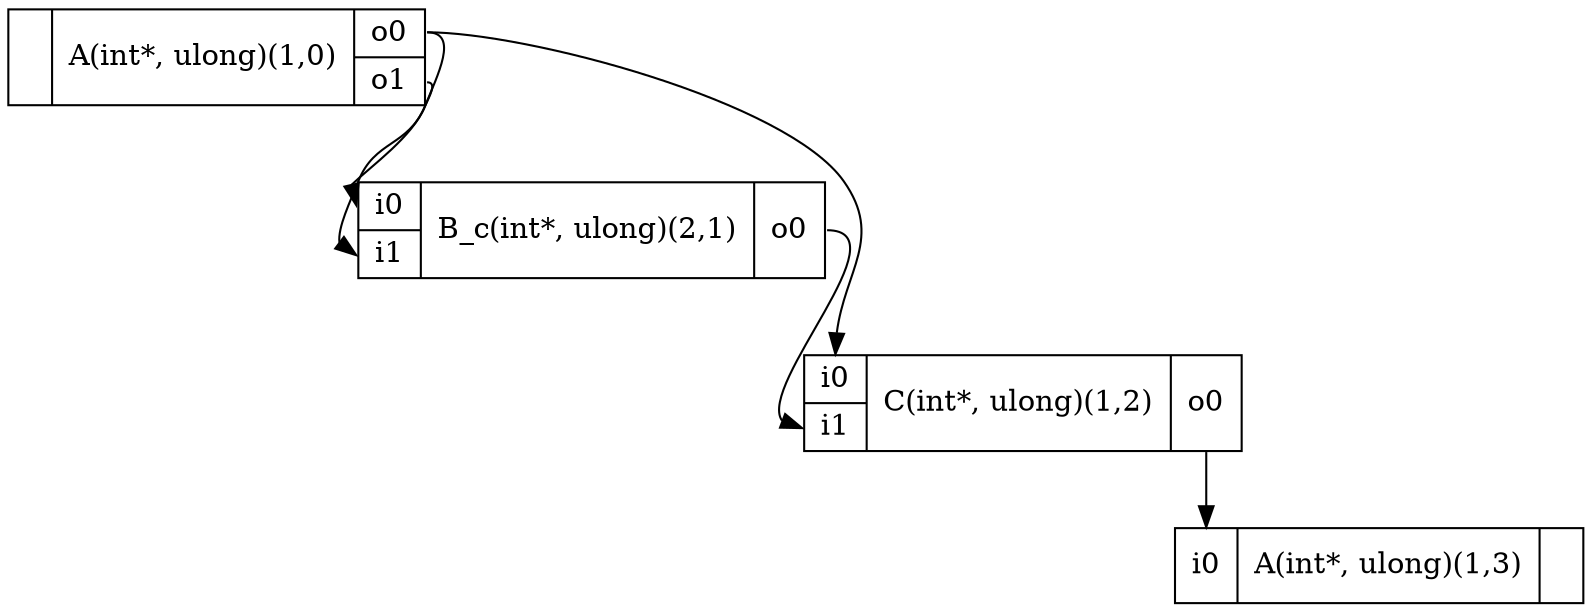 digraph structs {
	node [shape=record];
	"B_c(int*, ulong)(2,1)" [label="{<i0>i0|<i1>i1}|B_c(int*, ulong)(2,1)|{<o0>o0}"];
	"A(int*, ulong)(1,0)" [label="{}|A(int*, ulong)(1,0)|{<o0>o0|<o1>o1}"];
	"C(int*, ulong)(1,2)" [label="{<i0>i0|<i1>i1}|C(int*, ulong)(1,2)|{<o0>o0}"];
	"A(int*, ulong)(1,3)" [label="{<i0>i0}|A(int*, ulong)(1,3)|{}"];

	"C(int*, ulong)(1,2)" -> "A(int*, ulong)(1,3)" [tailport=o0, headport=i0, ];
	"A(int*, ulong)(1,0)" -> "B_c(int*, ulong)(2,1)" [tailport=o1, headport=i1, ];
	"A(int*, ulong)(1,0)" -> "B_c(int*, ulong)(2,1)" [tailport=o0, headport=i0, ];
	"A(int*, ulong)(1,0)" -> "C(int*, ulong)(1,2)" [tailport=o0, headport=i0, ];
	"B_c(int*, ulong)(2,1)" -> "C(int*, ulong)(1,2)" [tailport=o0, headport=i1, ];
}
